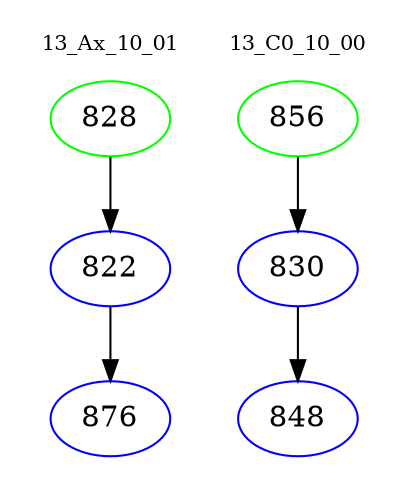 digraph{
subgraph cluster_0 {
color = white
label = "13_Ax_10_01";
fontsize=10;
T0_828 [label="828", color="green"]
T0_828 -> T0_822 [color="black"]
T0_822 [label="822", color="blue"]
T0_822 -> T0_876 [color="black"]
T0_876 [label="876", color="blue"]
}
subgraph cluster_1 {
color = white
label = "13_C0_10_00";
fontsize=10;
T1_856 [label="856", color="green"]
T1_856 -> T1_830 [color="black"]
T1_830 [label="830", color="blue"]
T1_830 -> T1_848 [color="black"]
T1_848 [label="848", color="blue"]
}
}
